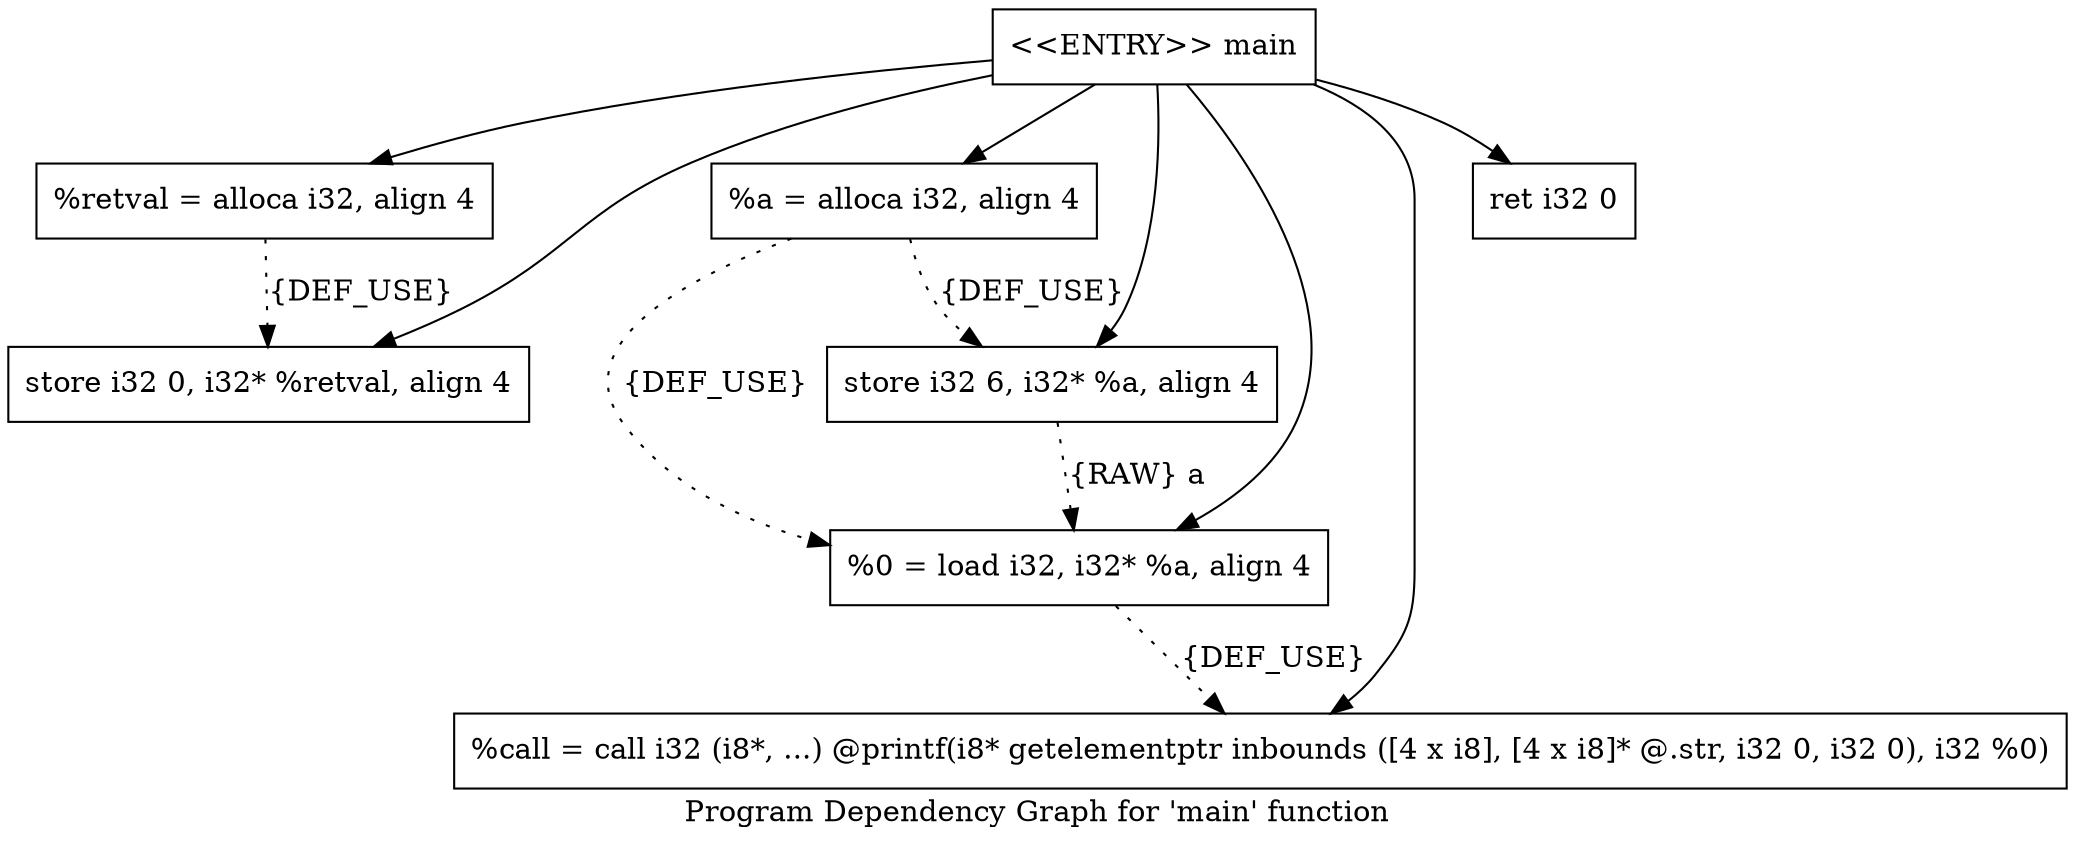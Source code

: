 digraph "Program Dependency Graph for 'main' function" {
	label="Program Dependency Graph for 'main' function";

	Node0x94d33a0 [shape=record,label="{  %retval = alloca i32, align 4}"];
	Node0x94d33a0 -> Node0x94d3410[style=dotted,label = "{DEF_USE}" ];
	Node0x94d3410 [shape=record,label="{  store i32 0, i32* %retval, align 4}"];
	Node0x94d3510 [shape=record,label="{  %a = alloca i32, align 4}"];
	Node0x94d3510 -> Node0x94d35b0[style=dotted,label = "{DEF_USE}" ];
	Node0x94d3510 -> Node0x94d3620[style=dotted,label = "{DEF_USE}" ];
	Node0x94d35b0 [shape=record,label="{  store i32 6, i32* %a, align 4}"];
	Node0x94d35b0 -> Node0x94d3620[style=dotted,label = "{RAW} a"];
	Node0x94d3620 [shape=record,label="{  %0 = load i32, i32* %a, align 4}"];
	Node0x94d3620 -> Node0x94d36e0[style=dotted,label = "{DEF_USE}" ];
	Node0x94d36e0 [shape=record,label="{  %call = call i32 (i8*, ...) @printf(i8* getelementptr inbounds ([4 x i8], [4 x i8]* @.str, i32 0, i32 0), i32 %0)}"];
	Node0x94d3770 [shape=record,label="{\<\<ENTRY\>\> main}"];
	Node0x94d3770 -> Node0x94d33a0;
	Node0x94d3770 -> Node0x94d3510;
	Node0x94d3770 -> Node0x94d3410;
	Node0x94d3770 -> Node0x94d35b0;
	Node0x94d3770 -> Node0x94d3620;
	Node0x94d3770 -> Node0x94d36e0;
	Node0x94d3770 -> Node0x94d51b0;
	Node0x94d51b0 [shape=record,label="{  ret i32 0}"];
}
